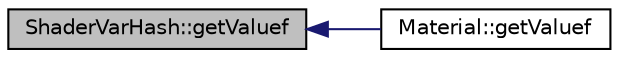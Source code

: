 digraph "ShaderVarHash::getValuef"
{
  edge [fontname="Helvetica",fontsize="10",labelfontname="Helvetica",labelfontsize="10"];
  node [fontname="Helvetica",fontsize="10",shape=record];
  rankdir="LR";
  Node1 [label="ShaderVarHash::getValuef",height=0.2,width=0.4,color="black", fillcolor="grey75", style="filled" fontcolor="black"];
  Node1 -> Node2 [dir="back",color="midnightblue",fontsize="10",style="solid",fontname="Helvetica"];
  Node2 [label="Material::getValuef",height=0.2,width=0.4,color="black", fillcolor="white", style="filled",URL="$class_material.html#afb1008119c7a8c5af16ed9afe7bca4ea",tooltip="Returns the value with the specified name to the user. "];
}
